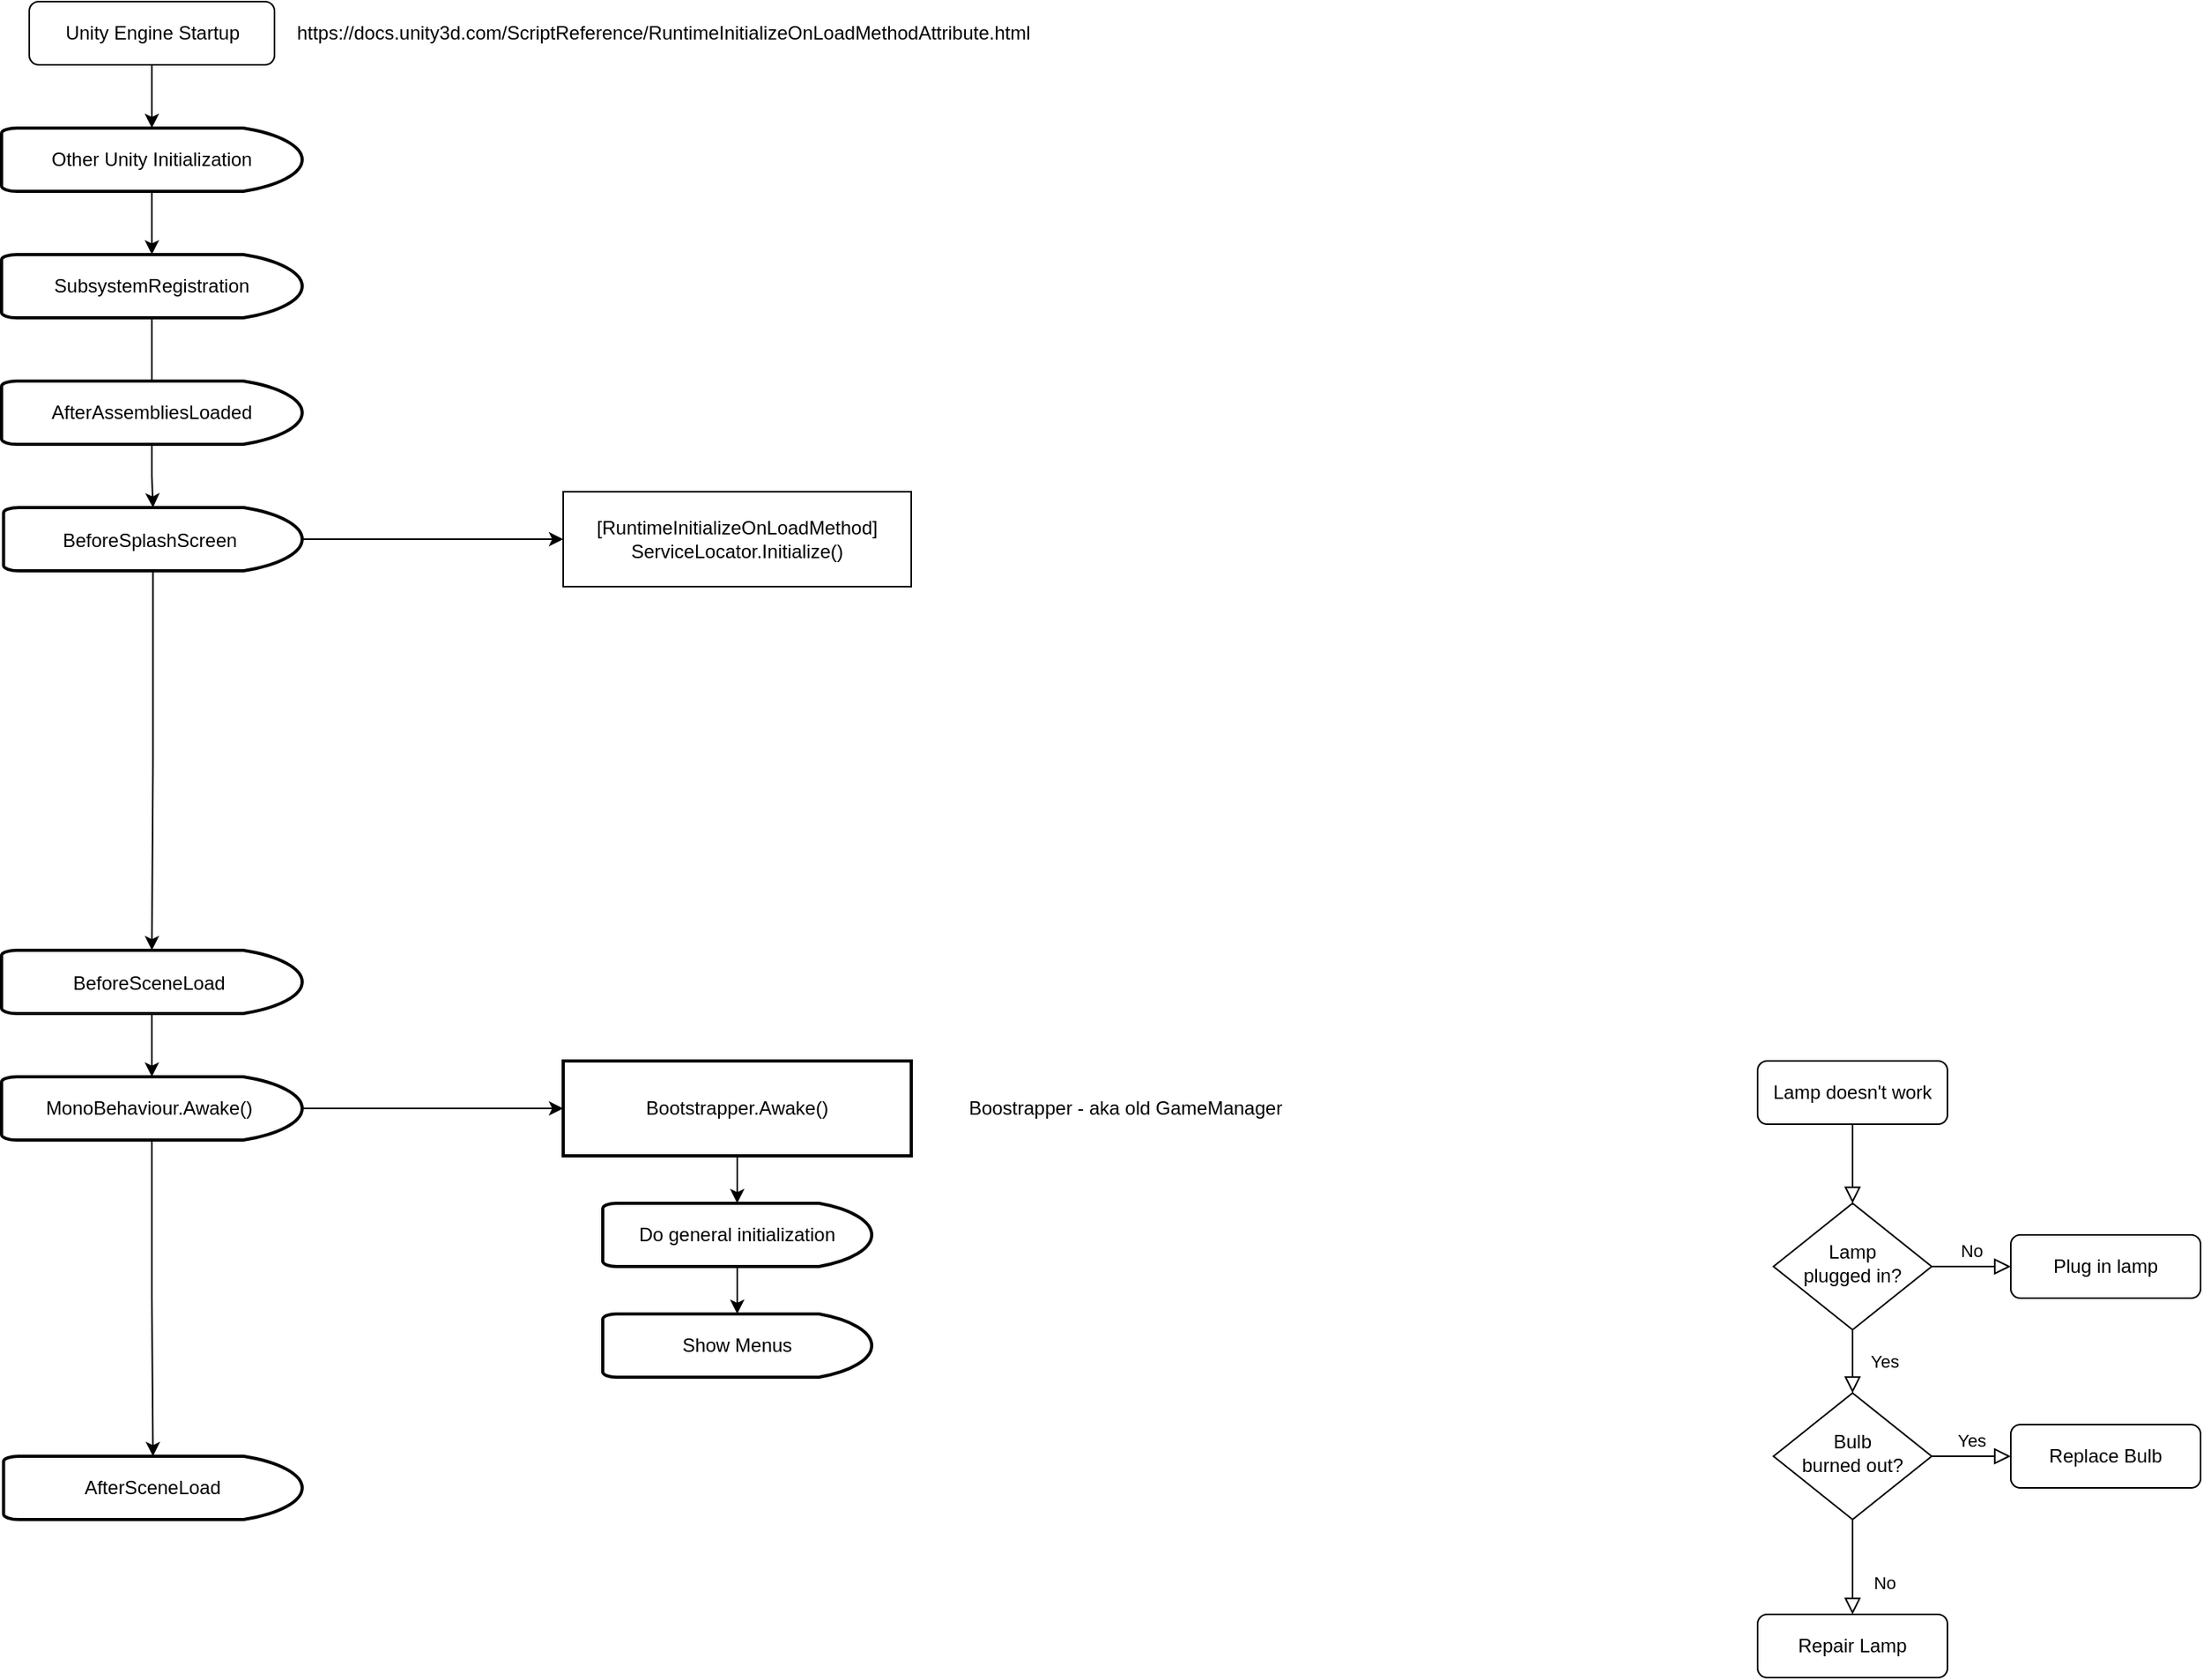 <mxfile version="21.0.6" type="device"><diagram id="C5RBs43oDa-KdzZeNtuy" name="Page-1"><mxGraphModel dx="1613" dy="719" grid="1" gridSize="10" guides="1" tooltips="1" connect="1" arrows="1" fold="1" page="1" pageScale="1" pageWidth="827" pageHeight="1169" math="0" shadow="0"><root><mxCell id="WIyWlLk6GJQsqaUBKTNV-0"/><mxCell id="WIyWlLk6GJQsqaUBKTNV-1" parent="WIyWlLk6GJQsqaUBKTNV-0"/><mxCell id="WIyWlLk6GJQsqaUBKTNV-2" value="" style="rounded=0;html=1;jettySize=auto;orthogonalLoop=1;fontSize=11;endArrow=block;endFill=0;endSize=8;strokeWidth=1;shadow=0;labelBackgroundColor=none;edgeStyle=orthogonalEdgeStyle;" parent="WIyWlLk6GJQsqaUBKTNV-1" source="WIyWlLk6GJQsqaUBKTNV-3" target="WIyWlLk6GJQsqaUBKTNV-6" edge="1"><mxGeometry relative="1" as="geometry"/></mxCell><mxCell id="WIyWlLk6GJQsqaUBKTNV-3" value="Lamp doesn't work" style="rounded=1;whiteSpace=wrap;html=1;fontSize=12;glass=0;strokeWidth=1;shadow=0;" parent="WIyWlLk6GJQsqaUBKTNV-1" vertex="1"><mxGeometry x="1230" y="710" width="120" height="40" as="geometry"/></mxCell><mxCell id="WIyWlLk6GJQsqaUBKTNV-4" value="Yes" style="rounded=0;html=1;jettySize=auto;orthogonalLoop=1;fontSize=11;endArrow=block;endFill=0;endSize=8;strokeWidth=1;shadow=0;labelBackgroundColor=none;edgeStyle=orthogonalEdgeStyle;" parent="WIyWlLk6GJQsqaUBKTNV-1" source="WIyWlLk6GJQsqaUBKTNV-6" target="WIyWlLk6GJQsqaUBKTNV-10" edge="1"><mxGeometry y="20" relative="1" as="geometry"><mxPoint as="offset"/></mxGeometry></mxCell><mxCell id="WIyWlLk6GJQsqaUBKTNV-5" value="No" style="edgeStyle=orthogonalEdgeStyle;rounded=0;html=1;jettySize=auto;orthogonalLoop=1;fontSize=11;endArrow=block;endFill=0;endSize=8;strokeWidth=1;shadow=0;labelBackgroundColor=none;" parent="WIyWlLk6GJQsqaUBKTNV-1" source="WIyWlLk6GJQsqaUBKTNV-6" target="WIyWlLk6GJQsqaUBKTNV-7" edge="1"><mxGeometry y="10" relative="1" as="geometry"><mxPoint as="offset"/></mxGeometry></mxCell><mxCell id="WIyWlLk6GJQsqaUBKTNV-6" value="Lamp&lt;br&gt;plugged in?" style="rhombus;whiteSpace=wrap;html=1;shadow=0;fontFamily=Helvetica;fontSize=12;align=center;strokeWidth=1;spacing=6;spacingTop=-4;" parent="WIyWlLk6GJQsqaUBKTNV-1" vertex="1"><mxGeometry x="1240" y="800" width="100" height="80" as="geometry"/></mxCell><mxCell id="WIyWlLk6GJQsqaUBKTNV-7" value="Plug in lamp" style="rounded=1;whiteSpace=wrap;html=1;fontSize=12;glass=0;strokeWidth=1;shadow=0;" parent="WIyWlLk6GJQsqaUBKTNV-1" vertex="1"><mxGeometry x="1390" y="820" width="120" height="40" as="geometry"/></mxCell><mxCell id="WIyWlLk6GJQsqaUBKTNV-8" value="No" style="rounded=0;html=1;jettySize=auto;orthogonalLoop=1;fontSize=11;endArrow=block;endFill=0;endSize=8;strokeWidth=1;shadow=0;labelBackgroundColor=none;edgeStyle=orthogonalEdgeStyle;" parent="WIyWlLk6GJQsqaUBKTNV-1" source="WIyWlLk6GJQsqaUBKTNV-10" target="WIyWlLk6GJQsqaUBKTNV-11" edge="1"><mxGeometry x="0.333" y="20" relative="1" as="geometry"><mxPoint as="offset"/></mxGeometry></mxCell><mxCell id="WIyWlLk6GJQsqaUBKTNV-9" value="Yes" style="edgeStyle=orthogonalEdgeStyle;rounded=0;html=1;jettySize=auto;orthogonalLoop=1;fontSize=11;endArrow=block;endFill=0;endSize=8;strokeWidth=1;shadow=0;labelBackgroundColor=none;" parent="WIyWlLk6GJQsqaUBKTNV-1" source="WIyWlLk6GJQsqaUBKTNV-10" target="WIyWlLk6GJQsqaUBKTNV-12" edge="1"><mxGeometry y="10" relative="1" as="geometry"><mxPoint as="offset"/></mxGeometry></mxCell><mxCell id="WIyWlLk6GJQsqaUBKTNV-10" value="Bulb&lt;br&gt;burned out?" style="rhombus;whiteSpace=wrap;html=1;shadow=0;fontFamily=Helvetica;fontSize=12;align=center;strokeWidth=1;spacing=6;spacingTop=-4;" parent="WIyWlLk6GJQsqaUBKTNV-1" vertex="1"><mxGeometry x="1240" y="920" width="100" height="80" as="geometry"/></mxCell><mxCell id="WIyWlLk6GJQsqaUBKTNV-11" value="Repair Lamp" style="rounded=1;whiteSpace=wrap;html=1;fontSize=12;glass=0;strokeWidth=1;shadow=0;" parent="WIyWlLk6GJQsqaUBKTNV-1" vertex="1"><mxGeometry x="1230" y="1060" width="120" height="40" as="geometry"/></mxCell><mxCell id="WIyWlLk6GJQsqaUBKTNV-12" value="Replace Bulb" style="rounded=1;whiteSpace=wrap;html=1;fontSize=12;glass=0;strokeWidth=1;shadow=0;" parent="WIyWlLk6GJQsqaUBKTNV-1" vertex="1"><mxGeometry x="1390" y="940" width="120" height="40" as="geometry"/></mxCell><mxCell id="zqeBTPTotQICajkthMSm-5" value="" style="edgeStyle=orthogonalEdgeStyle;rounded=0;orthogonalLoop=1;jettySize=auto;html=1;" edge="1" parent="WIyWlLk6GJQsqaUBKTNV-1" source="MxQ3WZp_AnKs_pwJhadx-3" target="zqeBTPTotQICajkthMSm-4"><mxGeometry relative="1" as="geometry"/></mxCell><mxCell id="MxQ3WZp_AnKs_pwJhadx-3" value="Unity Engine Startup" style="rounded=1;whiteSpace=wrap;html=1;" parent="WIyWlLk6GJQsqaUBKTNV-1" vertex="1"><mxGeometry x="137.5" y="40" width="155" height="40" as="geometry"/></mxCell><mxCell id="zqeBTPTotQICajkthMSm-3" value="[RuntimeInitializeOnLoadMethod]&lt;br&gt;ServiceLocator.Initialize()" style="rounded=0;whiteSpace=wrap;html=1;" vertex="1" parent="WIyWlLk6GJQsqaUBKTNV-1"><mxGeometry x="475" y="350" width="220" height="60" as="geometry"/></mxCell><mxCell id="zqeBTPTotQICajkthMSm-8" value="" style="edgeStyle=orthogonalEdgeStyle;rounded=0;orthogonalLoop=1;jettySize=auto;html=1;" edge="1" parent="WIyWlLk6GJQsqaUBKTNV-1" source="zqeBTPTotQICajkthMSm-4" target="zqeBTPTotQICajkthMSm-7"><mxGeometry relative="1" as="geometry"/></mxCell><mxCell id="zqeBTPTotQICajkthMSm-4" value="Other Unity Initialization" style="strokeWidth=2;html=1;shape=mxgraph.flowchart.delay;whiteSpace=wrap;" vertex="1" parent="WIyWlLk6GJQsqaUBKTNV-1"><mxGeometry x="120" y="120" width="190" height="40" as="geometry"/></mxCell><mxCell id="zqeBTPTotQICajkthMSm-13" value="" style="edgeStyle=orthogonalEdgeStyle;rounded=0;orthogonalLoop=1;jettySize=auto;html=1;startArrow=none;" edge="1" parent="WIyWlLk6GJQsqaUBKTNV-1" source="zqeBTPTotQICajkthMSm-23" target="zqeBTPTotQICajkthMSm-9"><mxGeometry relative="1" as="geometry"/></mxCell><mxCell id="zqeBTPTotQICajkthMSm-7" value="SubsystemRegistration" style="strokeWidth=2;html=1;shape=mxgraph.flowchart.delay;whiteSpace=wrap;" vertex="1" parent="WIyWlLk6GJQsqaUBKTNV-1"><mxGeometry x="120" y="200" width="190" height="40" as="geometry"/></mxCell><mxCell id="zqeBTPTotQICajkthMSm-16" value="" style="edgeStyle=orthogonalEdgeStyle;rounded=0;orthogonalLoop=1;jettySize=auto;html=1;" edge="1" parent="WIyWlLk6GJQsqaUBKTNV-1" source="zqeBTPTotQICajkthMSm-9" target="zqeBTPTotQICajkthMSm-15"><mxGeometry relative="1" as="geometry"/></mxCell><mxCell id="zqeBTPTotQICajkthMSm-18" style="edgeStyle=orthogonalEdgeStyle;rounded=0;orthogonalLoop=1;jettySize=auto;html=1;exitX=1;exitY=0.5;exitDx=0;exitDy=0;exitPerimeter=0;entryX=0;entryY=0.5;entryDx=0;entryDy=0;" edge="1" parent="WIyWlLk6GJQsqaUBKTNV-1" source="zqeBTPTotQICajkthMSm-9" target="zqeBTPTotQICajkthMSm-3"><mxGeometry relative="1" as="geometry"/></mxCell><mxCell id="zqeBTPTotQICajkthMSm-9" value="BeforeSplashScreen&lt;span style=&quot;color: rgb(69, 84, 99); font-family: Roboto, sans-serif; font-size: 14px; text-align: left;&quot;&gt;&amp;nbsp;&lt;/span&gt;" style="strokeWidth=2;html=1;shape=mxgraph.flowchart.delay;whiteSpace=wrap;" vertex="1" parent="WIyWlLk6GJQsqaUBKTNV-1"><mxGeometry x="121.25" y="360" width="188.75" height="40" as="geometry"/></mxCell><mxCell id="zqeBTPTotQICajkthMSm-20" value="" style="edgeStyle=orthogonalEdgeStyle;rounded=0;orthogonalLoop=1;jettySize=auto;html=1;" edge="1" parent="WIyWlLk6GJQsqaUBKTNV-1" source="zqeBTPTotQICajkthMSm-14" target="zqeBTPTotQICajkthMSm-19"><mxGeometry relative="1" as="geometry"/></mxCell><mxCell id="zqeBTPTotQICajkthMSm-22" value="" style="edgeStyle=orthogonalEdgeStyle;rounded=0;orthogonalLoop=1;jettySize=auto;html=1;" edge="1" parent="WIyWlLk6GJQsqaUBKTNV-1" source="zqeBTPTotQICajkthMSm-14" target="zqeBTPTotQICajkthMSm-21"><mxGeometry relative="1" as="geometry"/></mxCell><mxCell id="zqeBTPTotQICajkthMSm-14" value="MonoBehaviour.Awake()&amp;nbsp;" style="strokeWidth=2;html=1;shape=mxgraph.flowchart.delay;whiteSpace=wrap;" vertex="1" parent="WIyWlLk6GJQsqaUBKTNV-1"><mxGeometry x="120" y="720" width="190" height="40" as="geometry"/></mxCell><mxCell id="zqeBTPTotQICajkthMSm-17" value="" style="edgeStyle=orthogonalEdgeStyle;rounded=0;orthogonalLoop=1;jettySize=auto;html=1;" edge="1" parent="WIyWlLk6GJQsqaUBKTNV-1" source="zqeBTPTotQICajkthMSm-15" target="zqeBTPTotQICajkthMSm-14"><mxGeometry relative="1" as="geometry"/></mxCell><mxCell id="zqeBTPTotQICajkthMSm-15" value="BeforeSceneLoad&lt;span style=&quot;color: rgb(69, 84, 99); font-family: Roboto, sans-serif; font-size: 14px; text-align: left;&quot;&gt;&amp;nbsp;&lt;/span&gt;" style="strokeWidth=2;html=1;shape=mxgraph.flowchart.delay;whiteSpace=wrap;" vertex="1" parent="WIyWlLk6GJQsqaUBKTNV-1"><mxGeometry x="120" y="640" width="190" height="40" as="geometry"/></mxCell><mxCell id="zqeBTPTotQICajkthMSm-19" value="AfterSceneLoad" style="strokeWidth=2;html=1;shape=mxgraph.flowchart.delay;whiteSpace=wrap;" vertex="1" parent="WIyWlLk6GJQsqaUBKTNV-1"><mxGeometry x="121.25" y="960" width="188.75" height="40" as="geometry"/></mxCell><mxCell id="zqeBTPTotQICajkthMSm-26" value="" style="edgeStyle=orthogonalEdgeStyle;rounded=0;orthogonalLoop=1;jettySize=auto;html=1;" edge="1" parent="WIyWlLk6GJQsqaUBKTNV-1" source="zqeBTPTotQICajkthMSm-21" target="zqeBTPTotQICajkthMSm-25"><mxGeometry relative="1" as="geometry"/></mxCell><mxCell id="zqeBTPTotQICajkthMSm-21" value="Bootstrapper.Awake()" style="whiteSpace=wrap;html=1;strokeWidth=2;" vertex="1" parent="WIyWlLk6GJQsqaUBKTNV-1"><mxGeometry x="475" y="710" width="220" height="60" as="geometry"/></mxCell><mxCell id="zqeBTPTotQICajkthMSm-24" value="" style="edgeStyle=orthogonalEdgeStyle;rounded=0;orthogonalLoop=1;jettySize=auto;html=1;endArrow=none;" edge="1" parent="WIyWlLk6GJQsqaUBKTNV-1" source="zqeBTPTotQICajkthMSm-7" target="zqeBTPTotQICajkthMSm-23"><mxGeometry relative="1" as="geometry"><mxPoint x="205" y="240" as="sourcePoint"/><mxPoint x="200" y="360" as="targetPoint"/></mxGeometry></mxCell><mxCell id="zqeBTPTotQICajkthMSm-23" value="AfterAssembliesLoaded" style="strokeWidth=2;html=1;shape=mxgraph.flowchart.delay;whiteSpace=wrap;" vertex="1" parent="WIyWlLk6GJQsqaUBKTNV-1"><mxGeometry x="120" y="280" width="190" height="40" as="geometry"/></mxCell><mxCell id="zqeBTPTotQICajkthMSm-28" value="" style="edgeStyle=orthogonalEdgeStyle;rounded=0;orthogonalLoop=1;jettySize=auto;html=1;" edge="1" parent="WIyWlLk6GJQsqaUBKTNV-1" source="zqeBTPTotQICajkthMSm-25" target="zqeBTPTotQICajkthMSm-27"><mxGeometry relative="1" as="geometry"/></mxCell><mxCell id="zqeBTPTotQICajkthMSm-25" value="Do general initialization" style="strokeWidth=2;html=1;shape=mxgraph.flowchart.delay;whiteSpace=wrap;" vertex="1" parent="WIyWlLk6GJQsqaUBKTNV-1"><mxGeometry x="500" y="800" width="170" height="40" as="geometry"/></mxCell><mxCell id="zqeBTPTotQICajkthMSm-27" value="Show Menus" style="strokeWidth=2;html=1;shape=mxgraph.flowchart.delay;whiteSpace=wrap;" vertex="1" parent="WIyWlLk6GJQsqaUBKTNV-1"><mxGeometry x="500" y="870" width="170" height="40" as="geometry"/></mxCell><mxCell id="zqeBTPTotQICajkthMSm-30" value="https://docs.unity3d.com/ScriptReference/RuntimeInitializeOnLoadMethodAttribute.html" style="text;html=1;align=center;verticalAlign=middle;resizable=0;points=[];autosize=1;strokeColor=none;fillColor=none;" vertex="1" parent="WIyWlLk6GJQsqaUBKTNV-1"><mxGeometry x="292.5" y="45" width="490" height="30" as="geometry"/></mxCell><mxCell id="zqeBTPTotQICajkthMSm-32" value="Boostrapper - aka old GameManager&lt;br&gt;" style="text;html=1;align=center;verticalAlign=middle;resizable=0;points=[];autosize=1;strokeColor=none;fillColor=none;" vertex="1" parent="WIyWlLk6GJQsqaUBKTNV-1"><mxGeometry x="720" y="725" width="220" height="30" as="geometry"/></mxCell></root></mxGraphModel></diagram></mxfile>